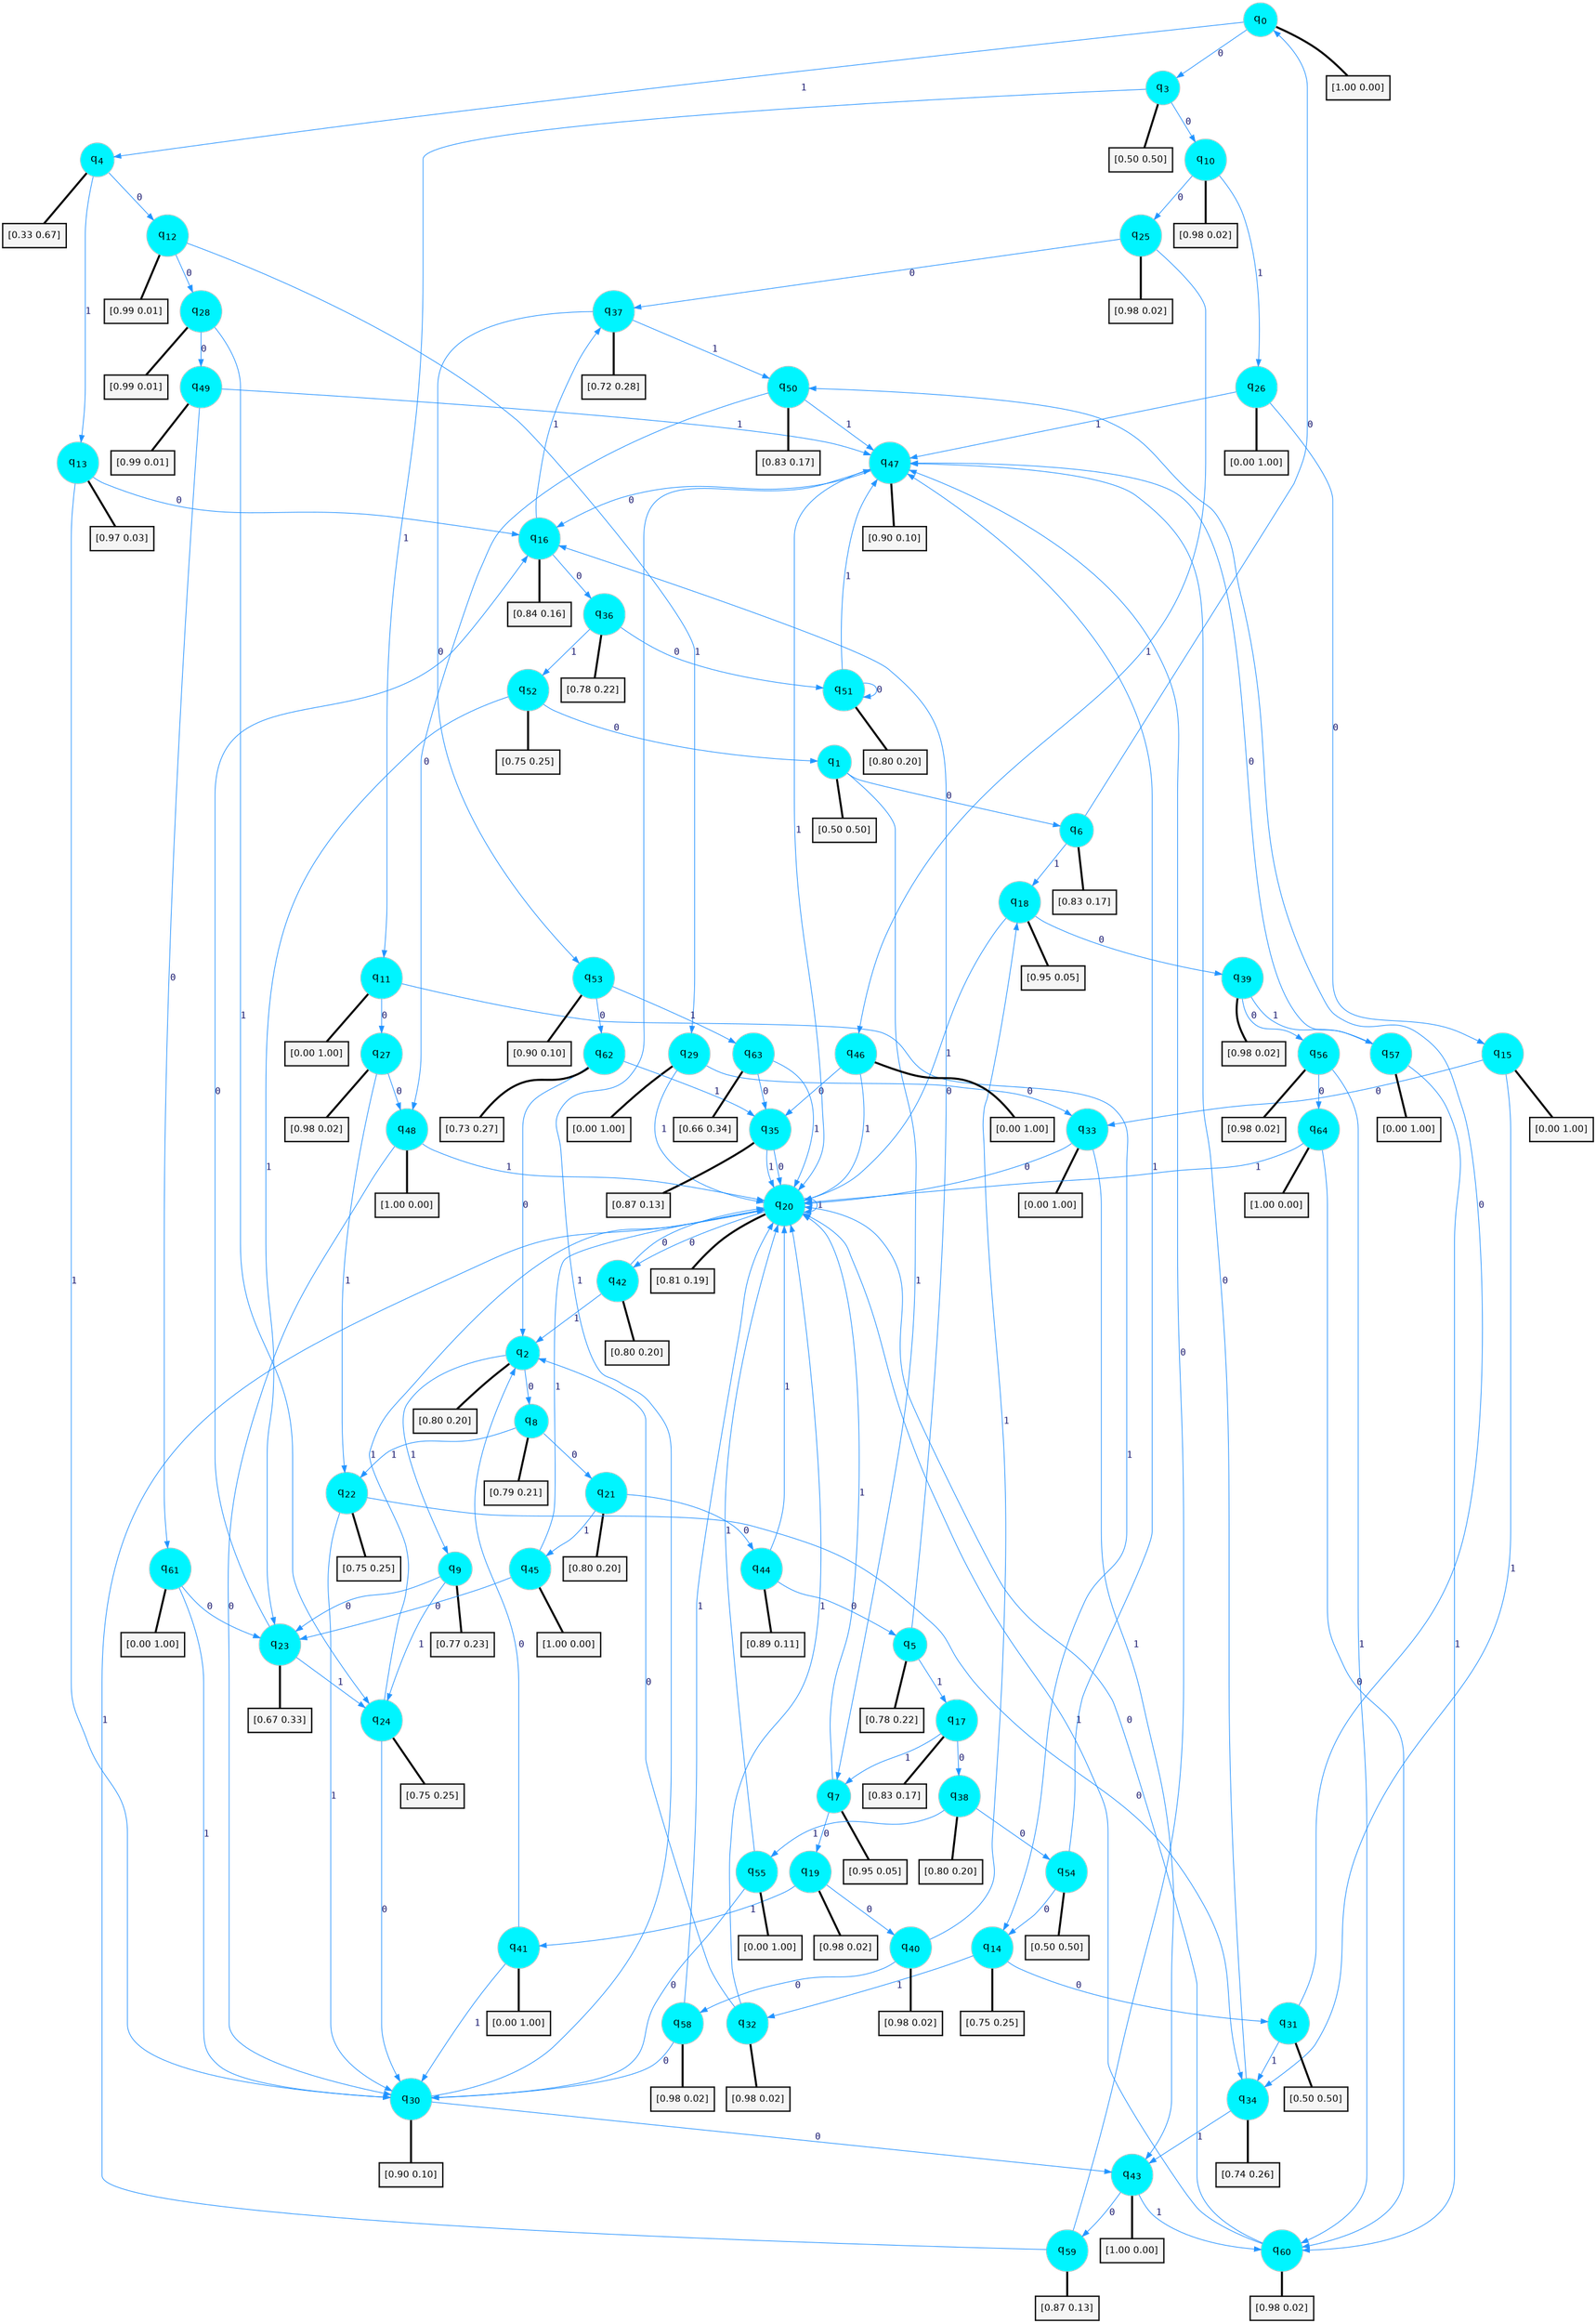 digraph G {
graph [
bgcolor=transparent, dpi=300, rankdir=TD, size="40,25"];
node [
color=gray, fillcolor=turquoise1, fontcolor=black, fontname=Helvetica, fontsize=16, fontweight=bold, shape=circle, style=filled];
edge [
arrowsize=1, color=dodgerblue1, fontcolor=midnightblue, fontname=courier, fontweight=bold, penwidth=1, style=solid, weight=20];
0[label=<q<SUB>0</SUB>>];
1[label=<q<SUB>1</SUB>>];
2[label=<q<SUB>2</SUB>>];
3[label=<q<SUB>3</SUB>>];
4[label=<q<SUB>4</SUB>>];
5[label=<q<SUB>5</SUB>>];
6[label=<q<SUB>6</SUB>>];
7[label=<q<SUB>7</SUB>>];
8[label=<q<SUB>8</SUB>>];
9[label=<q<SUB>9</SUB>>];
10[label=<q<SUB>10</SUB>>];
11[label=<q<SUB>11</SUB>>];
12[label=<q<SUB>12</SUB>>];
13[label=<q<SUB>13</SUB>>];
14[label=<q<SUB>14</SUB>>];
15[label=<q<SUB>15</SUB>>];
16[label=<q<SUB>16</SUB>>];
17[label=<q<SUB>17</SUB>>];
18[label=<q<SUB>18</SUB>>];
19[label=<q<SUB>19</SUB>>];
20[label=<q<SUB>20</SUB>>];
21[label=<q<SUB>21</SUB>>];
22[label=<q<SUB>22</SUB>>];
23[label=<q<SUB>23</SUB>>];
24[label=<q<SUB>24</SUB>>];
25[label=<q<SUB>25</SUB>>];
26[label=<q<SUB>26</SUB>>];
27[label=<q<SUB>27</SUB>>];
28[label=<q<SUB>28</SUB>>];
29[label=<q<SUB>29</SUB>>];
30[label=<q<SUB>30</SUB>>];
31[label=<q<SUB>31</SUB>>];
32[label=<q<SUB>32</SUB>>];
33[label=<q<SUB>33</SUB>>];
34[label=<q<SUB>34</SUB>>];
35[label=<q<SUB>35</SUB>>];
36[label=<q<SUB>36</SUB>>];
37[label=<q<SUB>37</SUB>>];
38[label=<q<SUB>38</SUB>>];
39[label=<q<SUB>39</SUB>>];
40[label=<q<SUB>40</SUB>>];
41[label=<q<SUB>41</SUB>>];
42[label=<q<SUB>42</SUB>>];
43[label=<q<SUB>43</SUB>>];
44[label=<q<SUB>44</SUB>>];
45[label=<q<SUB>45</SUB>>];
46[label=<q<SUB>46</SUB>>];
47[label=<q<SUB>47</SUB>>];
48[label=<q<SUB>48</SUB>>];
49[label=<q<SUB>49</SUB>>];
50[label=<q<SUB>50</SUB>>];
51[label=<q<SUB>51</SUB>>];
52[label=<q<SUB>52</SUB>>];
53[label=<q<SUB>53</SUB>>];
54[label=<q<SUB>54</SUB>>];
55[label=<q<SUB>55</SUB>>];
56[label=<q<SUB>56</SUB>>];
57[label=<q<SUB>57</SUB>>];
58[label=<q<SUB>58</SUB>>];
59[label=<q<SUB>59</SUB>>];
60[label=<q<SUB>60</SUB>>];
61[label=<q<SUB>61</SUB>>];
62[label=<q<SUB>62</SUB>>];
63[label=<q<SUB>63</SUB>>];
64[label=<q<SUB>64</SUB>>];
65[label="[1.00 0.00]", shape=box,fontcolor=black, fontname=Helvetica, fontsize=14, penwidth=2, fillcolor=whitesmoke,color=black];
66[label="[0.50 0.50]", shape=box,fontcolor=black, fontname=Helvetica, fontsize=14, penwidth=2, fillcolor=whitesmoke,color=black];
67[label="[0.80 0.20]", shape=box,fontcolor=black, fontname=Helvetica, fontsize=14, penwidth=2, fillcolor=whitesmoke,color=black];
68[label="[0.50 0.50]", shape=box,fontcolor=black, fontname=Helvetica, fontsize=14, penwidth=2, fillcolor=whitesmoke,color=black];
69[label="[0.33 0.67]", shape=box,fontcolor=black, fontname=Helvetica, fontsize=14, penwidth=2, fillcolor=whitesmoke,color=black];
70[label="[0.78 0.22]", shape=box,fontcolor=black, fontname=Helvetica, fontsize=14, penwidth=2, fillcolor=whitesmoke,color=black];
71[label="[0.83 0.17]", shape=box,fontcolor=black, fontname=Helvetica, fontsize=14, penwidth=2, fillcolor=whitesmoke,color=black];
72[label="[0.95 0.05]", shape=box,fontcolor=black, fontname=Helvetica, fontsize=14, penwidth=2, fillcolor=whitesmoke,color=black];
73[label="[0.79 0.21]", shape=box,fontcolor=black, fontname=Helvetica, fontsize=14, penwidth=2, fillcolor=whitesmoke,color=black];
74[label="[0.77 0.23]", shape=box,fontcolor=black, fontname=Helvetica, fontsize=14, penwidth=2, fillcolor=whitesmoke,color=black];
75[label="[0.98 0.02]", shape=box,fontcolor=black, fontname=Helvetica, fontsize=14, penwidth=2, fillcolor=whitesmoke,color=black];
76[label="[0.00 1.00]", shape=box,fontcolor=black, fontname=Helvetica, fontsize=14, penwidth=2, fillcolor=whitesmoke,color=black];
77[label="[0.99 0.01]", shape=box,fontcolor=black, fontname=Helvetica, fontsize=14, penwidth=2, fillcolor=whitesmoke,color=black];
78[label="[0.97 0.03]", shape=box,fontcolor=black, fontname=Helvetica, fontsize=14, penwidth=2, fillcolor=whitesmoke,color=black];
79[label="[0.75 0.25]", shape=box,fontcolor=black, fontname=Helvetica, fontsize=14, penwidth=2, fillcolor=whitesmoke,color=black];
80[label="[0.00 1.00]", shape=box,fontcolor=black, fontname=Helvetica, fontsize=14, penwidth=2, fillcolor=whitesmoke,color=black];
81[label="[0.84 0.16]", shape=box,fontcolor=black, fontname=Helvetica, fontsize=14, penwidth=2, fillcolor=whitesmoke,color=black];
82[label="[0.83 0.17]", shape=box,fontcolor=black, fontname=Helvetica, fontsize=14, penwidth=2, fillcolor=whitesmoke,color=black];
83[label="[0.95 0.05]", shape=box,fontcolor=black, fontname=Helvetica, fontsize=14, penwidth=2, fillcolor=whitesmoke,color=black];
84[label="[0.98 0.02]", shape=box,fontcolor=black, fontname=Helvetica, fontsize=14, penwidth=2, fillcolor=whitesmoke,color=black];
85[label="[0.81 0.19]", shape=box,fontcolor=black, fontname=Helvetica, fontsize=14, penwidth=2, fillcolor=whitesmoke,color=black];
86[label="[0.80 0.20]", shape=box,fontcolor=black, fontname=Helvetica, fontsize=14, penwidth=2, fillcolor=whitesmoke,color=black];
87[label="[0.75 0.25]", shape=box,fontcolor=black, fontname=Helvetica, fontsize=14, penwidth=2, fillcolor=whitesmoke,color=black];
88[label="[0.67 0.33]", shape=box,fontcolor=black, fontname=Helvetica, fontsize=14, penwidth=2, fillcolor=whitesmoke,color=black];
89[label="[0.75 0.25]", shape=box,fontcolor=black, fontname=Helvetica, fontsize=14, penwidth=2, fillcolor=whitesmoke,color=black];
90[label="[0.98 0.02]", shape=box,fontcolor=black, fontname=Helvetica, fontsize=14, penwidth=2, fillcolor=whitesmoke,color=black];
91[label="[0.00 1.00]", shape=box,fontcolor=black, fontname=Helvetica, fontsize=14, penwidth=2, fillcolor=whitesmoke,color=black];
92[label="[0.98 0.02]", shape=box,fontcolor=black, fontname=Helvetica, fontsize=14, penwidth=2, fillcolor=whitesmoke,color=black];
93[label="[0.99 0.01]", shape=box,fontcolor=black, fontname=Helvetica, fontsize=14, penwidth=2, fillcolor=whitesmoke,color=black];
94[label="[0.00 1.00]", shape=box,fontcolor=black, fontname=Helvetica, fontsize=14, penwidth=2, fillcolor=whitesmoke,color=black];
95[label="[0.90 0.10]", shape=box,fontcolor=black, fontname=Helvetica, fontsize=14, penwidth=2, fillcolor=whitesmoke,color=black];
96[label="[0.50 0.50]", shape=box,fontcolor=black, fontname=Helvetica, fontsize=14, penwidth=2, fillcolor=whitesmoke,color=black];
97[label="[0.98 0.02]", shape=box,fontcolor=black, fontname=Helvetica, fontsize=14, penwidth=2, fillcolor=whitesmoke,color=black];
98[label="[0.00 1.00]", shape=box,fontcolor=black, fontname=Helvetica, fontsize=14, penwidth=2, fillcolor=whitesmoke,color=black];
99[label="[0.74 0.26]", shape=box,fontcolor=black, fontname=Helvetica, fontsize=14, penwidth=2, fillcolor=whitesmoke,color=black];
100[label="[0.87 0.13]", shape=box,fontcolor=black, fontname=Helvetica, fontsize=14, penwidth=2, fillcolor=whitesmoke,color=black];
101[label="[0.78 0.22]", shape=box,fontcolor=black, fontname=Helvetica, fontsize=14, penwidth=2, fillcolor=whitesmoke,color=black];
102[label="[0.72 0.28]", shape=box,fontcolor=black, fontname=Helvetica, fontsize=14, penwidth=2, fillcolor=whitesmoke,color=black];
103[label="[0.80 0.20]", shape=box,fontcolor=black, fontname=Helvetica, fontsize=14, penwidth=2, fillcolor=whitesmoke,color=black];
104[label="[0.98 0.02]", shape=box,fontcolor=black, fontname=Helvetica, fontsize=14, penwidth=2, fillcolor=whitesmoke,color=black];
105[label="[0.98 0.02]", shape=box,fontcolor=black, fontname=Helvetica, fontsize=14, penwidth=2, fillcolor=whitesmoke,color=black];
106[label="[0.00 1.00]", shape=box,fontcolor=black, fontname=Helvetica, fontsize=14, penwidth=2, fillcolor=whitesmoke,color=black];
107[label="[0.80 0.20]", shape=box,fontcolor=black, fontname=Helvetica, fontsize=14, penwidth=2, fillcolor=whitesmoke,color=black];
108[label="[1.00 0.00]", shape=box,fontcolor=black, fontname=Helvetica, fontsize=14, penwidth=2, fillcolor=whitesmoke,color=black];
109[label="[0.89 0.11]", shape=box,fontcolor=black, fontname=Helvetica, fontsize=14, penwidth=2, fillcolor=whitesmoke,color=black];
110[label="[1.00 0.00]", shape=box,fontcolor=black, fontname=Helvetica, fontsize=14, penwidth=2, fillcolor=whitesmoke,color=black];
111[label="[0.00 1.00]", shape=box,fontcolor=black, fontname=Helvetica, fontsize=14, penwidth=2, fillcolor=whitesmoke,color=black];
112[label="[0.90 0.10]", shape=box,fontcolor=black, fontname=Helvetica, fontsize=14, penwidth=2, fillcolor=whitesmoke,color=black];
113[label="[1.00 0.00]", shape=box,fontcolor=black, fontname=Helvetica, fontsize=14, penwidth=2, fillcolor=whitesmoke,color=black];
114[label="[0.99 0.01]", shape=box,fontcolor=black, fontname=Helvetica, fontsize=14, penwidth=2, fillcolor=whitesmoke,color=black];
115[label="[0.83 0.17]", shape=box,fontcolor=black, fontname=Helvetica, fontsize=14, penwidth=2, fillcolor=whitesmoke,color=black];
116[label="[0.80 0.20]", shape=box,fontcolor=black, fontname=Helvetica, fontsize=14, penwidth=2, fillcolor=whitesmoke,color=black];
117[label="[0.75 0.25]", shape=box,fontcolor=black, fontname=Helvetica, fontsize=14, penwidth=2, fillcolor=whitesmoke,color=black];
118[label="[0.90 0.10]", shape=box,fontcolor=black, fontname=Helvetica, fontsize=14, penwidth=2, fillcolor=whitesmoke,color=black];
119[label="[0.50 0.50]", shape=box,fontcolor=black, fontname=Helvetica, fontsize=14, penwidth=2, fillcolor=whitesmoke,color=black];
120[label="[0.00 1.00]", shape=box,fontcolor=black, fontname=Helvetica, fontsize=14, penwidth=2, fillcolor=whitesmoke,color=black];
121[label="[0.98 0.02]", shape=box,fontcolor=black, fontname=Helvetica, fontsize=14, penwidth=2, fillcolor=whitesmoke,color=black];
122[label="[0.00 1.00]", shape=box,fontcolor=black, fontname=Helvetica, fontsize=14, penwidth=2, fillcolor=whitesmoke,color=black];
123[label="[0.98 0.02]", shape=box,fontcolor=black, fontname=Helvetica, fontsize=14, penwidth=2, fillcolor=whitesmoke,color=black];
124[label="[0.87 0.13]", shape=box,fontcolor=black, fontname=Helvetica, fontsize=14, penwidth=2, fillcolor=whitesmoke,color=black];
125[label="[0.98 0.02]", shape=box,fontcolor=black, fontname=Helvetica, fontsize=14, penwidth=2, fillcolor=whitesmoke,color=black];
126[label="[0.00 1.00]", shape=box,fontcolor=black, fontname=Helvetica, fontsize=14, penwidth=2, fillcolor=whitesmoke,color=black];
127[label="[0.73 0.27]", shape=box,fontcolor=black, fontname=Helvetica, fontsize=14, penwidth=2, fillcolor=whitesmoke,color=black];
128[label="[0.66 0.34]", shape=box,fontcolor=black, fontname=Helvetica, fontsize=14, penwidth=2, fillcolor=whitesmoke,color=black];
129[label="[1.00 0.00]", shape=box,fontcolor=black, fontname=Helvetica, fontsize=14, penwidth=2, fillcolor=whitesmoke,color=black];
0->3 [label=0];
0->4 [label=1];
0->65 [arrowhead=none, penwidth=3,color=black];
1->6 [label=0];
1->7 [label=1];
1->66 [arrowhead=none, penwidth=3,color=black];
2->8 [label=0];
2->9 [label=1];
2->67 [arrowhead=none, penwidth=3,color=black];
3->10 [label=0];
3->11 [label=1];
3->68 [arrowhead=none, penwidth=3,color=black];
4->12 [label=0];
4->13 [label=1];
4->69 [arrowhead=none, penwidth=3,color=black];
5->16 [label=0];
5->17 [label=1];
5->70 [arrowhead=none, penwidth=3,color=black];
6->0 [label=0];
6->18 [label=1];
6->71 [arrowhead=none, penwidth=3,color=black];
7->19 [label=0];
7->20 [label=1];
7->72 [arrowhead=none, penwidth=3,color=black];
8->21 [label=0];
8->22 [label=1];
8->73 [arrowhead=none, penwidth=3,color=black];
9->23 [label=0];
9->24 [label=1];
9->74 [arrowhead=none, penwidth=3,color=black];
10->25 [label=0];
10->26 [label=1];
10->75 [arrowhead=none, penwidth=3,color=black];
11->27 [label=0];
11->14 [label=1];
11->76 [arrowhead=none, penwidth=3,color=black];
12->28 [label=0];
12->29 [label=1];
12->77 [arrowhead=none, penwidth=3,color=black];
13->16 [label=0];
13->30 [label=1];
13->78 [arrowhead=none, penwidth=3,color=black];
14->31 [label=0];
14->32 [label=1];
14->79 [arrowhead=none, penwidth=3,color=black];
15->33 [label=0];
15->34 [label=1];
15->80 [arrowhead=none, penwidth=3,color=black];
16->36 [label=0];
16->37 [label=1];
16->81 [arrowhead=none, penwidth=3,color=black];
17->38 [label=0];
17->7 [label=1];
17->82 [arrowhead=none, penwidth=3,color=black];
18->39 [label=0];
18->20 [label=1];
18->83 [arrowhead=none, penwidth=3,color=black];
19->40 [label=0];
19->41 [label=1];
19->84 [arrowhead=none, penwidth=3,color=black];
20->42 [label=0];
20->20 [label=1];
20->85 [arrowhead=none, penwidth=3,color=black];
21->44 [label=0];
21->45 [label=1];
21->86 [arrowhead=none, penwidth=3,color=black];
22->34 [label=0];
22->30 [label=1];
22->87 [arrowhead=none, penwidth=3,color=black];
23->16 [label=0];
23->24 [label=1];
23->88 [arrowhead=none, penwidth=3,color=black];
24->30 [label=0];
24->20 [label=1];
24->89 [arrowhead=none, penwidth=3,color=black];
25->37 [label=0];
25->46 [label=1];
25->90 [arrowhead=none, penwidth=3,color=black];
26->15 [label=0];
26->47 [label=1];
26->91 [arrowhead=none, penwidth=3,color=black];
27->48 [label=0];
27->22 [label=1];
27->92 [arrowhead=none, penwidth=3,color=black];
28->49 [label=0];
28->24 [label=1];
28->93 [arrowhead=none, penwidth=3,color=black];
29->33 [label=0];
29->20 [label=1];
29->94 [arrowhead=none, penwidth=3,color=black];
30->43 [label=0];
30->47 [label=1];
30->95 [arrowhead=none, penwidth=3,color=black];
31->50 [label=0];
31->34 [label=1];
31->96 [arrowhead=none, penwidth=3,color=black];
32->2 [label=0];
32->20 [label=1];
32->97 [arrowhead=none, penwidth=3,color=black];
33->20 [label=0];
33->43 [label=1];
33->98 [arrowhead=none, penwidth=3,color=black];
34->47 [label=0];
34->43 [label=1];
34->99 [arrowhead=none, penwidth=3,color=black];
35->20 [label=0];
35->20 [label=1];
35->100 [arrowhead=none, penwidth=3,color=black];
36->51 [label=0];
36->52 [label=1];
36->101 [arrowhead=none, penwidth=3,color=black];
37->53 [label=0];
37->50 [label=1];
37->102 [arrowhead=none, penwidth=3,color=black];
38->54 [label=0];
38->55 [label=1];
38->103 [arrowhead=none, penwidth=3,color=black];
39->56 [label=0];
39->57 [label=1];
39->104 [arrowhead=none, penwidth=3,color=black];
40->58 [label=0];
40->18 [label=1];
40->105 [arrowhead=none, penwidth=3,color=black];
41->2 [label=0];
41->30 [label=1];
41->106 [arrowhead=none, penwidth=3,color=black];
42->20 [label=0];
42->2 [label=1];
42->107 [arrowhead=none, penwidth=3,color=black];
43->59 [label=0];
43->60 [label=1];
43->108 [arrowhead=none, penwidth=3,color=black];
44->5 [label=0];
44->20 [label=1];
44->109 [arrowhead=none, penwidth=3,color=black];
45->23 [label=0];
45->20 [label=1];
45->110 [arrowhead=none, penwidth=3,color=black];
46->35 [label=0];
46->20 [label=1];
46->111 [arrowhead=none, penwidth=3,color=black];
47->16 [label=0];
47->20 [label=1];
47->112 [arrowhead=none, penwidth=3,color=black];
48->30 [label=0];
48->20 [label=1];
48->113 [arrowhead=none, penwidth=3,color=black];
49->61 [label=0];
49->47 [label=1];
49->114 [arrowhead=none, penwidth=3,color=black];
50->48 [label=0];
50->47 [label=1];
50->115 [arrowhead=none, penwidth=3,color=black];
51->51 [label=0];
51->47 [label=1];
51->116 [arrowhead=none, penwidth=3,color=black];
52->1 [label=0];
52->23 [label=1];
52->117 [arrowhead=none, penwidth=3,color=black];
53->62 [label=0];
53->63 [label=1];
53->118 [arrowhead=none, penwidth=3,color=black];
54->14 [label=0];
54->47 [label=1];
54->119 [arrowhead=none, penwidth=3,color=black];
55->30 [label=0];
55->20 [label=1];
55->120 [arrowhead=none, penwidth=3,color=black];
56->64 [label=0];
56->60 [label=1];
56->121 [arrowhead=none, penwidth=3,color=black];
57->47 [label=0];
57->60 [label=1];
57->122 [arrowhead=none, penwidth=3,color=black];
58->30 [label=0];
58->20 [label=1];
58->123 [arrowhead=none, penwidth=3,color=black];
59->47 [label=0];
59->20 [label=1];
59->124 [arrowhead=none, penwidth=3,color=black];
60->20 [label=0];
60->20 [label=1];
60->125 [arrowhead=none, penwidth=3,color=black];
61->23 [label=0];
61->30 [label=1];
61->126 [arrowhead=none, penwidth=3,color=black];
62->2 [label=0];
62->35 [label=1];
62->127 [arrowhead=none, penwidth=3,color=black];
63->35 [label=0];
63->20 [label=1];
63->128 [arrowhead=none, penwidth=3,color=black];
64->60 [label=0];
64->20 [label=1];
64->129 [arrowhead=none, penwidth=3,color=black];
}
